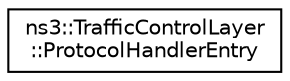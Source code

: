 digraph "Graphical Class Hierarchy"
{
 // LATEX_PDF_SIZE
  edge [fontname="Helvetica",fontsize="10",labelfontname="Helvetica",labelfontsize="10"];
  node [fontname="Helvetica",fontsize="10",shape=record];
  rankdir="LR";
  Node0 [label="ns3::TrafficControlLayer\l::ProtocolHandlerEntry",height=0.2,width=0.4,color="black", fillcolor="white", style="filled",URL="$structns3_1_1_traffic_control_layer_1_1_protocol_handler_entry.html",tooltip="Protocol handler entry."];
}
